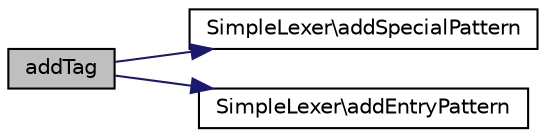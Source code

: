 digraph "addTag"
{
  edge [fontname="Helvetica",fontsize="10",labelfontname="Helvetica",labelfontsize="10"];
  node [fontname="Helvetica",fontsize="10",shape=record];
  rankdir="LR";
  Node1 [label="addTag",height=0.2,width=0.4,color="black", fillcolor="grey75", style="filled" fontcolor="black"];
  Node1 -> Node2 [color="midnightblue",fontsize="10",style="solid",fontname="Helvetica"];
  Node2 [label="SimpleLexer\\addSpecialPattern",height=0.2,width=0.4,color="black", fillcolor="white", style="filled",URL="$class_simple_lexer.html#a6305365fdc9c803107f529c7aec7143e"];
  Node1 -> Node3 [color="midnightblue",fontsize="10",style="solid",fontname="Helvetica"];
  Node3 [label="SimpleLexer\\addEntryPattern",height=0.2,width=0.4,color="black", fillcolor="white", style="filled",URL="$class_simple_lexer.html#a6296fbbff0b552be276fadc409a739b4"];
}
